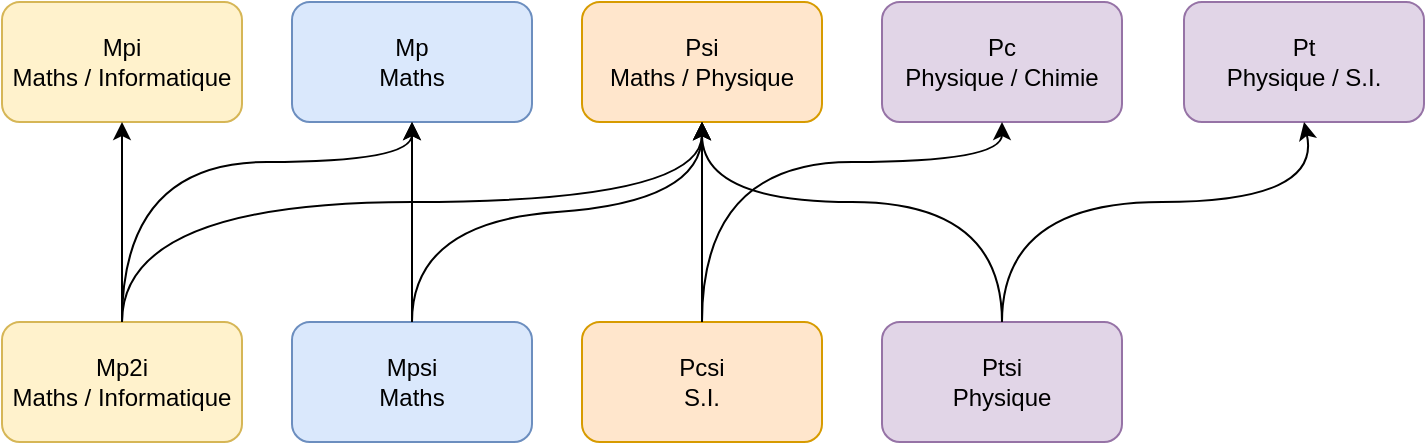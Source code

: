 <mxfile version="15.8.3" type="device"><diagram id="TYZUyGwPbeLOioNf-Pi0" name="Page-1"><mxGraphModel dx="974" dy="494" grid="1" gridSize="10" guides="1" tooltips="1" connect="1" arrows="1" fold="1" page="1" pageScale="1" pageWidth="850" pageHeight="1100" math="0" shadow="0"><root><mxCell id="0"/><mxCell id="1" parent="0"/><mxCell id="ueC2xUue1RTrKohjF4Vo-1" value="Mp2i&lt;br&gt;Maths / Informatique" style="rounded=1;whiteSpace=wrap;html=1;fillColor=#fff2cc;strokeColor=#d6b656;" vertex="1" parent="1"><mxGeometry x="40" y="440" width="120" height="60" as="geometry"/></mxCell><mxCell id="ueC2xUue1RTrKohjF4Vo-2" value="Mpsi&lt;br&gt;&lt;div&gt;Maths&lt;/div&gt;" style="rounded=1;whiteSpace=wrap;html=1;fillColor=#dae8fc;strokeColor=#6c8ebf;" vertex="1" parent="1"><mxGeometry x="185" y="440" width="120" height="60" as="geometry"/></mxCell><mxCell id="ueC2xUue1RTrKohjF4Vo-3" value="Pcsi&lt;br&gt;S.I." style="rounded=1;whiteSpace=wrap;html=1;fillColor=#ffe6cc;strokeColor=#d79b00;" vertex="1" parent="1"><mxGeometry x="330" y="440" width="120" height="60" as="geometry"/></mxCell><mxCell id="ueC2xUue1RTrKohjF4Vo-4" value="Ptsi&lt;br&gt;Physique" style="rounded=1;whiteSpace=wrap;html=1;fillColor=#e1d5e7;strokeColor=#9673a6;" vertex="1" parent="1"><mxGeometry x="480" y="440" width="120" height="60" as="geometry"/></mxCell><mxCell id="ueC2xUue1RTrKohjF4Vo-5" value="Mpi&lt;br&gt;Maths / Informatique" style="rounded=1;whiteSpace=wrap;html=1;fillColor=#fff2cc;strokeColor=#d6b656;" vertex="1" parent="1"><mxGeometry x="40" y="280" width="120" height="60" as="geometry"/></mxCell><mxCell id="ueC2xUue1RTrKohjF4Vo-6" value="Mp&lt;br&gt;Maths" style="rounded=1;whiteSpace=wrap;html=1;fillColor=#dae8fc;strokeColor=#6c8ebf;" vertex="1" parent="1"><mxGeometry x="185" y="280" width="120" height="60" as="geometry"/></mxCell><mxCell id="ueC2xUue1RTrKohjF4Vo-7" value="Psi&lt;br&gt;&lt;div&gt;Maths / Physique&lt;/div&gt;" style="rounded=1;whiteSpace=wrap;html=1;fillColor=#ffe6cc;strokeColor=#d79b00;" vertex="1" parent="1"><mxGeometry x="330" y="280" width="120" height="60" as="geometry"/></mxCell><mxCell id="ueC2xUue1RTrKohjF4Vo-8" value="Pc&lt;br&gt;Physique / Chimie" style="rounded=1;whiteSpace=wrap;html=1;fillColor=#e1d5e7;strokeColor=#9673a6;" vertex="1" parent="1"><mxGeometry x="480" y="280" width="120" height="60" as="geometry"/></mxCell><mxCell id="ueC2xUue1RTrKohjF4Vo-9" value="" style="endArrow=classic;html=1;rounded=0;exitX=0.5;exitY=0;exitDx=0;exitDy=0;entryX=0.5;entryY=1;entryDx=0;entryDy=0;" edge="1" parent="1" source="ueC2xUue1RTrKohjF4Vo-1" target="ueC2xUue1RTrKohjF4Vo-5"><mxGeometry width="50" height="50" relative="1" as="geometry"><mxPoint x="90" y="420" as="sourcePoint"/><mxPoint x="120" y="320" as="targetPoint"/></mxGeometry></mxCell><mxCell id="ueC2xUue1RTrKohjF4Vo-10" value="" style="endArrow=classic;html=1;rounded=0;exitX=0.5;exitY=0;exitDx=0;exitDy=0;entryX=0.5;entryY=1;entryDx=0;entryDy=0;" edge="1" parent="1" source="ueC2xUue1RTrKohjF4Vo-2" target="ueC2xUue1RTrKohjF4Vo-6"><mxGeometry width="50" height="50" relative="1" as="geometry"><mxPoint x="240" y="420" as="sourcePoint"/><mxPoint x="290" y="370" as="targetPoint"/></mxGeometry></mxCell><mxCell id="ueC2xUue1RTrKohjF4Vo-11" value="" style="endArrow=classic;html=1;rounded=0;exitX=0.5;exitY=0;exitDx=0;exitDy=0;entryX=0.5;entryY=1;entryDx=0;entryDy=0;" edge="1" parent="1" source="ueC2xUue1RTrKohjF4Vo-3" target="ueC2xUue1RTrKohjF4Vo-7"><mxGeometry width="50" height="50" relative="1" as="geometry"><mxPoint x="350" y="430" as="sourcePoint"/><mxPoint x="400" y="380" as="targetPoint"/></mxGeometry></mxCell><mxCell id="ueC2xUue1RTrKohjF4Vo-12" value="" style="curved=1;endArrow=classic;html=1;rounded=0;entryX=0.5;entryY=1;entryDx=0;entryDy=0;exitX=0.5;exitY=0;exitDx=0;exitDy=0;" edge="1" parent="1" source="ueC2xUue1RTrKohjF4Vo-1" target="ueC2xUue1RTrKohjF4Vo-6"><mxGeometry width="50" height="50" relative="1" as="geometry"><mxPoint x="120" y="450" as="sourcePoint"/><mxPoint x="250" y="370" as="targetPoint"/><Array as="points"><mxPoint x="100" y="360"/><mxPoint x="245" y="360"/></Array></mxGeometry></mxCell><mxCell id="ueC2xUue1RTrKohjF4Vo-13" value="" style="curved=1;endArrow=classic;html=1;rounded=0;entryX=0.5;entryY=1;entryDx=0;entryDy=0;exitX=0.5;exitY=0;exitDx=0;exitDy=0;" edge="1" parent="1" source="ueC2xUue1RTrKohjF4Vo-1" target="ueC2xUue1RTrKohjF4Vo-7"><mxGeometry width="50" height="50" relative="1" as="geometry"><mxPoint x="120" y="450" as="sourcePoint"/><mxPoint x="130" y="380" as="targetPoint"/><Array as="points"><mxPoint x="100" y="380"/><mxPoint x="390" y="380"/></Array></mxGeometry></mxCell><mxCell id="ueC2xUue1RTrKohjF4Vo-14" value="" style="curved=1;endArrow=classic;html=1;rounded=0;entryX=0.5;entryY=1;entryDx=0;entryDy=0;exitX=0.5;exitY=0;exitDx=0;exitDy=0;" edge="1" parent="1" source="ueC2xUue1RTrKohjF4Vo-2" target="ueC2xUue1RTrKohjF4Vo-7"><mxGeometry width="50" height="50" relative="1" as="geometry"><mxPoint x="270" y="450" as="sourcePoint"/><mxPoint x="340" y="400" as="targetPoint"/><Array as="points"><mxPoint x="245" y="390"/><mxPoint x="390" y="380"/></Array></mxGeometry></mxCell><mxCell id="ueC2xUue1RTrKohjF4Vo-15" value="" style="curved=1;endArrow=classic;html=1;rounded=0;exitX=0.5;exitY=0;exitDx=0;exitDy=0;entryX=0.5;entryY=1;entryDx=0;entryDy=0;" edge="1" parent="1" source="ueC2xUue1RTrKohjF4Vo-4" target="ueC2xUue1RTrKohjF4Vo-7"><mxGeometry width="50" height="50" relative="1" as="geometry"><mxPoint x="540" y="470" as="sourcePoint"/><mxPoint x="400" y="320" as="targetPoint"/><Array as="points"><mxPoint x="540" y="380"/><mxPoint x="390" y="380"/></Array></mxGeometry></mxCell><mxCell id="ueC2xUue1RTrKohjF4Vo-16" value="Pt&lt;br&gt;Physique / S.I." style="rounded=1;whiteSpace=wrap;html=1;fillColor=#e1d5e7;strokeColor=#9673a6;" vertex="1" parent="1"><mxGeometry x="631" y="280" width="120" height="60" as="geometry"/></mxCell><mxCell id="ueC2xUue1RTrKohjF4Vo-17" value="" style="curved=1;endArrow=classic;html=1;rounded=0;exitX=0.5;exitY=0;exitDx=0;exitDy=0;entryX=0.5;entryY=1;entryDx=0;entryDy=0;" edge="1" parent="1" source="ueC2xUue1RTrKohjF4Vo-4" target="ueC2xUue1RTrKohjF4Vo-16"><mxGeometry width="50" height="50" relative="1" as="geometry"><mxPoint x="600" y="410" as="sourcePoint"/><mxPoint x="650" y="360" as="targetPoint"/><Array as="points"><mxPoint x="540" y="380"/><mxPoint x="700" y="380"/></Array></mxGeometry></mxCell><mxCell id="ueC2xUue1RTrKohjF4Vo-18" value="" style="curved=1;endArrow=classic;html=1;rounded=0;entryX=0.5;entryY=1;entryDx=0;entryDy=0;exitX=0.5;exitY=0;exitDx=0;exitDy=0;" edge="1" parent="1" source="ueC2xUue1RTrKohjF4Vo-3" target="ueC2xUue1RTrKohjF4Vo-8"><mxGeometry width="50" height="50" relative="1" as="geometry"><mxPoint x="410" y="450" as="sourcePoint"/><mxPoint x="490" y="370" as="targetPoint"/><Array as="points"><mxPoint x="390" y="360"/><mxPoint x="540" y="360"/></Array></mxGeometry></mxCell></root></mxGraphModel></diagram></mxfile>